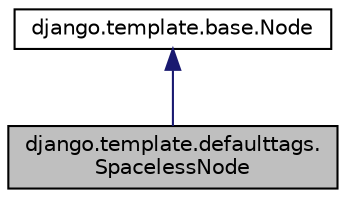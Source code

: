 digraph "django.template.defaulttags.SpacelessNode"
{
 // LATEX_PDF_SIZE
  edge [fontname="Helvetica",fontsize="10",labelfontname="Helvetica",labelfontsize="10"];
  node [fontname="Helvetica",fontsize="10",shape=record];
  Node1 [label="django.template.defaulttags.\lSpacelessNode",height=0.2,width=0.4,color="black", fillcolor="grey75", style="filled", fontcolor="black",tooltip=" "];
  Node2 -> Node1 [dir="back",color="midnightblue",fontsize="10",style="solid"];
  Node2 [label="django.template.base.Node",height=0.2,width=0.4,color="black", fillcolor="white", style="filled",URL="$classdjango_1_1template_1_1base_1_1_node.html",tooltip=" "];
}
